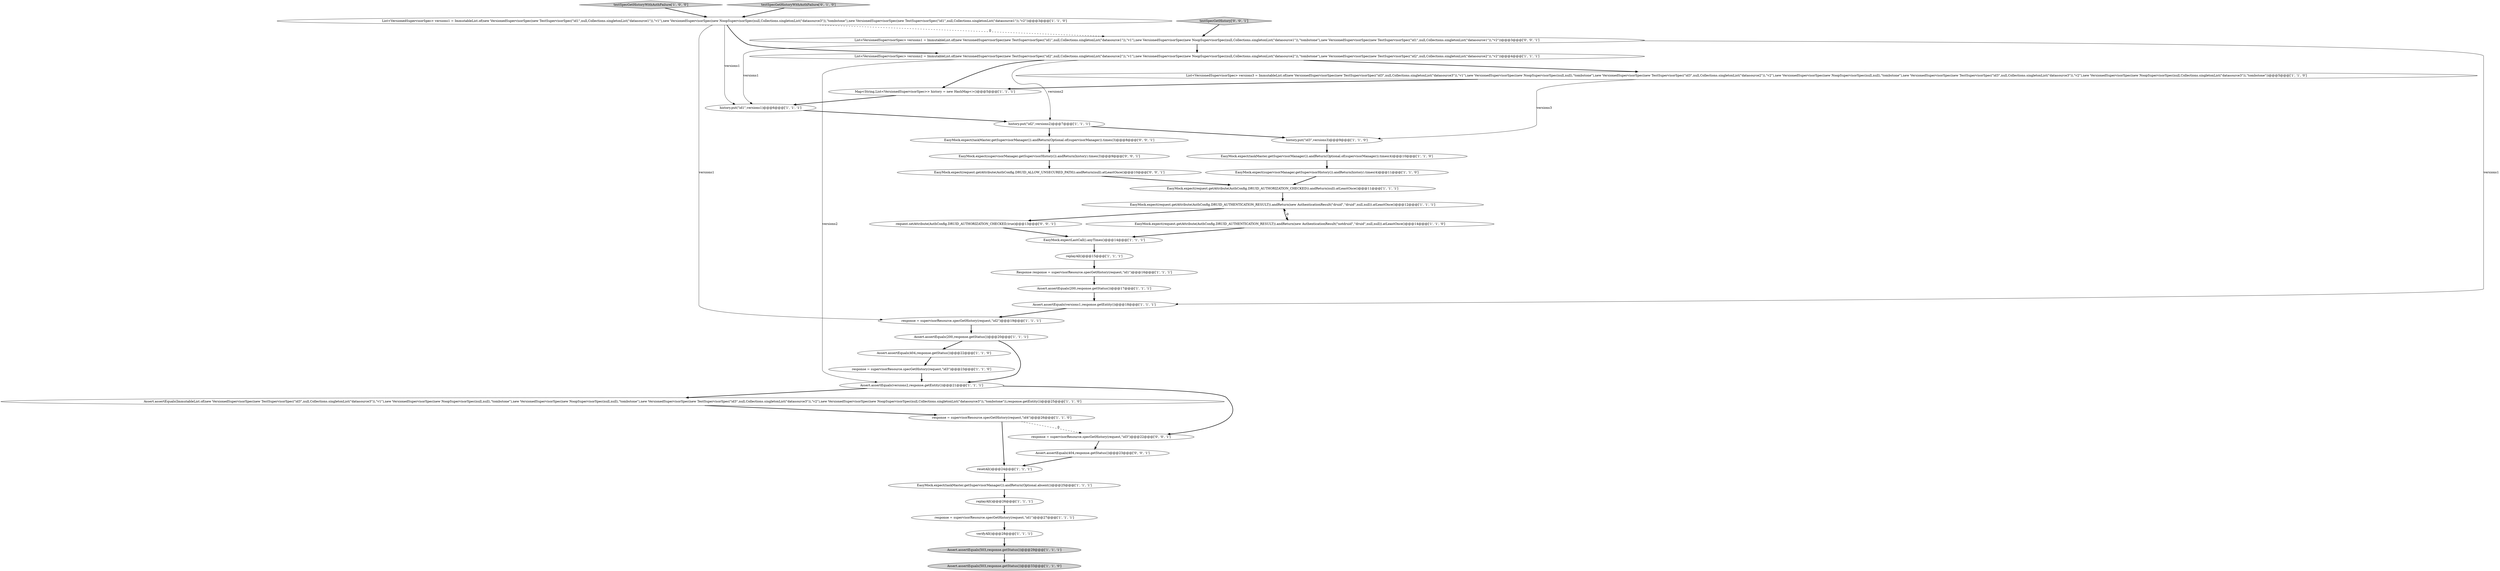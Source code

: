 digraph {
4 [style = filled, label = "history.put(\"id2\",versions2)@@@7@@@['1', '1', '1']", fillcolor = white, shape = ellipse image = "AAA0AAABBB1BBB"];
19 [style = filled, label = "List<VersionedSupervisorSpec> versions3 = ImmutableList.of(new VersionedSupervisorSpec(new TestSupervisorSpec(\"id3\",null,Collections.singletonList(\"datasource3\")),\"v1\"),new VersionedSupervisorSpec(new NoopSupervisorSpec(null,null),\"tombstone\"),new VersionedSupervisorSpec(new TestSupervisorSpec(\"id3\",null,Collections.singletonList(\"datasource2\")),\"v2\"),new VersionedSupervisorSpec(new NoopSupervisorSpec(null,null),\"tombstone\"),new VersionedSupervisorSpec(new TestSupervisorSpec(\"id3\",null,Collections.singletonList(\"datasource3\")),\"v2\"),new VersionedSupervisorSpec(new NoopSupervisorSpec(null,Collections.singletonList(\"datasource3\")),\"tombstone\"))@@@5@@@['1', '1', '0']", fillcolor = white, shape = ellipse image = "AAA0AAABBB1BBB"];
7 [style = filled, label = "Assert.assertEquals(503,response.getStatus())@@@33@@@['1', '1', '0']", fillcolor = lightgray, shape = ellipse image = "AAA0AAABBB1BBB"];
11 [style = filled, label = "response = supervisorResource.specGetHistory(request,\"id1\")@@@27@@@['1', '1', '1']", fillcolor = white, shape = ellipse image = "AAA0AAABBB1BBB"];
23 [style = filled, label = "List<VersionedSupervisorSpec> versions2 = ImmutableList.of(new VersionedSupervisorSpec(new TestSupervisorSpec(\"id2\",null,Collections.singletonList(\"datasource2\")),\"v1\"),new VersionedSupervisorSpec(new NoopSupervisorSpec(null,Collections.singletonList(\"datasource2\")),\"tombstone\"),new VersionedSupervisorSpec(new TestSupervisorSpec(\"id2\",null,Collections.singletonList(\"datasource2\")),\"v2\"))@@@4@@@['1', '1', '1']", fillcolor = white, shape = ellipse image = "AAA0AAABBB1BBB"];
27 [style = filled, label = "EasyMock.expectLastCall().anyTimes()@@@14@@@['1', '1', '1']", fillcolor = white, shape = ellipse image = "AAA0AAABBB1BBB"];
0 [style = filled, label = "Assert.assertEquals(versions2,response.getEntity())@@@21@@@['1', '1', '1']", fillcolor = white, shape = ellipse image = "AAA0AAABBB1BBB"];
14 [style = filled, label = "replayAll()@@@26@@@['1', '1', '1']", fillcolor = white, shape = ellipse image = "AAA0AAABBB1BBB"];
10 [style = filled, label = "Assert.assertEquals(200,response.getStatus())@@@20@@@['1', '1', '1']", fillcolor = white, shape = ellipse image = "AAA0AAABBB1BBB"];
37 [style = filled, label = "EasyMock.expect(request.getAttribute(AuthConfig.DRUID_ALLOW_UNSECURED_PATH)).andReturn(null).atLeastOnce()@@@10@@@['0', '0', '1']", fillcolor = white, shape = ellipse image = "AAA0AAABBB3BBB"];
12 [style = filled, label = "Assert.assertEquals(404,response.getStatus())@@@22@@@['1', '1', '0']", fillcolor = white, shape = ellipse image = "AAA0AAABBB1BBB"];
24 [style = filled, label = "history.put(\"id1\",versions1)@@@6@@@['1', '1', '1']", fillcolor = white, shape = ellipse image = "AAA0AAABBB1BBB"];
28 [style = filled, label = "resetAll()@@@24@@@['1', '1', '1']", fillcolor = white, shape = ellipse image = "AAA0AAABBB1BBB"];
9 [style = filled, label = "Assert.assertEquals(503,response.getStatus())@@@29@@@['1', '1', '1']", fillcolor = lightgray, shape = ellipse image = "AAA0AAABBB1BBB"];
13 [style = filled, label = "EasyMock.expect(taskMaster.getSupervisorManager()).andReturn(Optional.of(supervisorManager)).times(4)@@@10@@@['1', '1', '0']", fillcolor = white, shape = ellipse image = "AAA0AAABBB1BBB"];
5 [style = filled, label = "EasyMock.expect(request.getAttribute(AuthConfig.DRUID_AUTHENTICATION_RESULT)).andReturn(new AuthenticationResult(\"notdruid\",\"druid\",null,null)).atLeastOnce()@@@14@@@['1', '1', '0']", fillcolor = white, shape = ellipse image = "AAA0AAABBB1BBB"];
22 [style = filled, label = "Map<String,List<VersionedSupervisorSpec>> history = new HashMap<>()@@@5@@@['1', '1', '1']", fillcolor = white, shape = ellipse image = "AAA0AAABBB1BBB"];
3 [style = filled, label = "EasyMock.expect(supervisorManager.getSupervisorHistory()).andReturn(history).times(4)@@@11@@@['1', '1', '0']", fillcolor = white, shape = ellipse image = "AAA0AAABBB1BBB"];
8 [style = filled, label = "response = supervisorResource.specGetHistory(request,\"id3\")@@@23@@@['1', '1', '0']", fillcolor = white, shape = ellipse image = "AAA0AAABBB1BBB"];
40 [style = filled, label = "EasyMock.expect(taskMaster.getSupervisorManager()).andReturn(Optional.of(supervisorManager)).times(3)@@@8@@@['0', '0', '1']", fillcolor = white, shape = ellipse image = "AAA0AAABBB3BBB"];
15 [style = filled, label = "testSpecGetHistoryWithAuthFailure['1', '0', '0']", fillcolor = lightgray, shape = diamond image = "AAA0AAABBB1BBB"];
18 [style = filled, label = "Response response = supervisorResource.specGetHistory(request,\"id1\")@@@16@@@['1', '1', '1']", fillcolor = white, shape = ellipse image = "AAA0AAABBB1BBB"];
35 [style = filled, label = "Assert.assertEquals(404,response.getStatus())@@@23@@@['0', '0', '1']", fillcolor = white, shape = ellipse image = "AAA0AAABBB3BBB"];
1 [style = filled, label = "EasyMock.expect(request.getAttribute(AuthConfig.DRUID_AUTHENTICATION_RESULT)).andReturn(new AuthenticationResult(\"druid\",\"druid\",null,null)).atLeastOnce()@@@12@@@['1', '1', '1']", fillcolor = white, shape = ellipse image = "AAA0AAABBB1BBB"];
31 [style = filled, label = "Assert.assertEquals(ImmutableList.of(new VersionedSupervisorSpec(new TestSupervisorSpec(\"id3\",null,Collections.singletonList(\"datasource3\")),\"v1\"),new VersionedSupervisorSpec(new NoopSupervisorSpec(null,null),\"tombstone\"),new VersionedSupervisorSpec(new NoopSupervisorSpec(null,null),\"tombstone\"),new VersionedSupervisorSpec(new TestSupervisorSpec(\"id3\",null,Collections.singletonList(\"datasource3\")),\"v2\"),new VersionedSupervisorSpec(new NoopSupervisorSpec(null,Collections.singletonList(\"datasource3\")),\"tombstone\")),response.getEntity())@@@25@@@['1', '1', '0']", fillcolor = white, shape = ellipse image = "AAA0AAABBB1BBB"];
32 [style = filled, label = "testSpecGetHistoryWithAuthFailure['0', '1', '0']", fillcolor = lightgray, shape = diamond image = "AAA0AAABBB2BBB"];
38 [style = filled, label = "request.setAttribute(AuthConfig.DRUID_AUTHORIZATION_CHECKED,true)@@@13@@@['0', '0', '1']", fillcolor = white, shape = ellipse image = "AAA0AAABBB3BBB"];
21 [style = filled, label = "List<VersionedSupervisorSpec> versions1 = ImmutableList.of(new VersionedSupervisorSpec(new TestSupervisorSpec(\"id1\",null,Collections.singletonList(\"datasource1\")),\"v1\"),new VersionedSupervisorSpec(new NoopSupervisorSpec(null,Collections.singletonList(\"datasource3\")),\"tombstone\"),new VersionedSupervisorSpec(new TestSupervisorSpec(\"id1\",null,Collections.singletonList(\"datasource1\")),\"v2\"))@@@3@@@['1', '1', '0']", fillcolor = white, shape = ellipse image = "AAA0AAABBB1BBB"];
26 [style = filled, label = "verifyAll()@@@28@@@['1', '1', '1']", fillcolor = white, shape = ellipse image = "AAA0AAABBB1BBB"];
6 [style = filled, label = "EasyMock.expect(taskMaster.getSupervisorManager()).andReturn(Optional.absent())@@@25@@@['1', '1', '1']", fillcolor = white, shape = ellipse image = "AAA0AAABBB1BBB"];
20 [style = filled, label = "Assert.assertEquals(versions1,response.getEntity())@@@18@@@['1', '1', '1']", fillcolor = white, shape = ellipse image = "AAA0AAABBB1BBB"];
39 [style = filled, label = "testSpecGetHistory['0', '0', '1']", fillcolor = lightgray, shape = diamond image = "AAA0AAABBB3BBB"];
30 [style = filled, label = "history.put(\"id3\",versions3)@@@9@@@['1', '1', '0']", fillcolor = white, shape = ellipse image = "AAA0AAABBB1BBB"];
2 [style = filled, label = "Assert.assertEquals(200,response.getStatus())@@@17@@@['1', '1', '1']", fillcolor = white, shape = ellipse image = "AAA0AAABBB1BBB"];
17 [style = filled, label = "replayAll()@@@15@@@['1', '1', '1']", fillcolor = white, shape = ellipse image = "AAA0AAABBB1BBB"];
25 [style = filled, label = "EasyMock.expect(request.getAttribute(AuthConfig.DRUID_AUTHORIZATION_CHECKED)).andReturn(null).atLeastOnce()@@@11@@@['1', '1', '1']", fillcolor = white, shape = ellipse image = "AAA0AAABBB1BBB"];
36 [style = filled, label = "EasyMock.expect(supervisorManager.getSupervisorHistory()).andReturn(history).times(3)@@@9@@@['0', '0', '1']", fillcolor = white, shape = ellipse image = "AAA0AAABBB3BBB"];
29 [style = filled, label = "response = supervisorResource.specGetHistory(request,\"id2\")@@@19@@@['1', '1', '1']", fillcolor = white, shape = ellipse image = "AAA0AAABBB1BBB"];
33 [style = filled, label = "List<VersionedSupervisorSpec> versions1 = ImmutableList.of(new VersionedSupervisorSpec(new TestSupervisorSpec(\"id1\",null,Collections.singletonList(\"datasource1\")),\"v1\"),new VersionedSupervisorSpec(new NoopSupervisorSpec(null,Collections.singletonList(\"datasource1\")),\"tombstone\"),new VersionedSupervisorSpec(new TestSupervisorSpec(\"id1\",null,Collections.singletonList(\"datasource1\")),\"v2\"))@@@3@@@['0', '0', '1']", fillcolor = white, shape = ellipse image = "AAA0AAABBB3BBB"];
34 [style = filled, label = "response = supervisorResource.specGetHistory(request,\"id3\")@@@22@@@['0', '0', '1']", fillcolor = white, shape = ellipse image = "AAA0AAABBB3BBB"];
16 [style = filled, label = "response = supervisorResource.specGetHistory(request,\"id4\")@@@26@@@['1', '1', '0']", fillcolor = white, shape = ellipse image = "AAA0AAABBB1BBB"];
23->22 [style = bold, label=""];
21->24 [style = solid, label="versions1"];
39->33 [style = bold, label=""];
4->40 [style = bold, label=""];
36->37 [style = bold, label=""];
23->4 [style = solid, label="versions2"];
23->19 [style = bold, label=""];
18->2 [style = bold, label=""];
33->20 [style = solid, label="versions1"];
16->34 [style = dashed, label="0"];
8->0 [style = bold, label=""];
22->24 [style = bold, label=""];
40->36 [style = bold, label=""];
11->26 [style = bold, label=""];
21->33 [style = dashed, label="0"];
24->4 [style = bold, label=""];
30->13 [style = bold, label=""];
19->22 [style = bold, label=""];
15->21 [style = bold, label=""];
14->11 [style = bold, label=""];
26->9 [style = bold, label=""];
35->28 [style = bold, label=""];
25->1 [style = bold, label=""];
9->7 [style = bold, label=""];
0->31 [style = bold, label=""];
32->21 [style = bold, label=""];
10->12 [style = bold, label=""];
19->30 [style = solid, label="versions3"];
28->6 [style = bold, label=""];
23->0 [style = solid, label="versions2"];
6->14 [style = bold, label=""];
27->17 [style = bold, label=""];
33->23 [style = bold, label=""];
2->20 [style = bold, label=""];
5->27 [style = bold, label=""];
3->25 [style = bold, label=""];
21->29 [style = solid, label="versions1"];
5->1 [style = dashed, label="0"];
20->29 [style = bold, label=""];
29->10 [style = bold, label=""];
13->3 [style = bold, label=""];
16->28 [style = bold, label=""];
1->38 [style = bold, label=""];
34->35 [style = bold, label=""];
21->23 [style = bold, label=""];
0->34 [style = bold, label=""];
12->8 [style = bold, label=""];
4->30 [style = bold, label=""];
37->25 [style = bold, label=""];
31->16 [style = bold, label=""];
38->27 [style = bold, label=""];
10->0 [style = bold, label=""];
33->24 [style = solid, label="versions1"];
1->5 [style = bold, label=""];
17->18 [style = bold, label=""];
}
